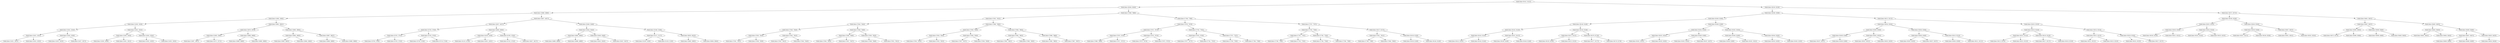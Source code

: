 digraph G{
581959799 [label="Node{data=[9141, 9141]}"]
581959799 -> 682846231
682846231 [label="Node{data=[6264, 6264]}"]
682846231 -> 107240479
107240479 [label="Node{data=[3699, 3699]}"]
107240479 -> 595480281
595480281 [label="Node{data=[1684, 1684]}"]
595480281 -> 32457081
32457081 [label="Node{data=[1628, 1628]}"]
32457081 -> 841966211
841966211 [label="Node{data=[1624, 1624]}"]
841966211 -> 378487933
378487933 [label="Node{data=[1622, 1622]}"]
378487933 -> 1196869875
1196869875 [label="Node{data=[1621, 1621]}"]
378487933 -> 1019854313
1019854313 [label="Node{data=[1623, 1623]}"]
841966211 -> 1975249801
1975249801 [label="Node{data=[1626, 1626]}"]
1975249801 -> 427554287
427554287 [label="Node{data=[1625, 1625]}"]
1975249801 -> 1746642787
1746642787 [label="Node{data=[1627, 1627]}"]
32457081 -> 432826748
432826748 [label="Node{data=[1632, 1632]}"]
432826748 -> 855715439
855715439 [label="Node{data=[1630, 1630]}"]
855715439 -> 1972597101
1972597101 [label="Node{data=[1629, 1629]}"]
855715439 -> 1082580995
1082580995 [label="Node{data=[1631, 1631]}"]
432826748 -> 981198566
981198566 [label="Node{data=[1634, 1634]}"]
981198566 -> 3392912
3392912 [label="Node{data=[1633, 1633]}"]
981198566 -> 1858454754
1858454754 [label="Node{data=[1635, 1635]}"]
595480281 -> 422881217
422881217 [label="Node{data=[3691, 3691]}"]
422881217 -> 2090675927
2090675927 [label="Node{data=[3676, 3676]}"]
2090675927 -> 1646033809
1646033809 [label="Node{data=[2560, 2560]}"]
1646033809 -> 574509540
574509540 [label="Node{data=[1897, 1897]}"]
1646033809 -> 503902413
503902413 [label="Node{data=[2571, 2571]}"]
2090675927 -> 192319053
192319053 [label="Node{data=[3689, 3689]}"]
192319053 -> 179809345
179809345 [label="Node{data=[3688, 3688]}"]
192319053 -> 1524006274
1524006274 [label="Node{data=[3690, 3690]}"]
422881217 -> 50421901
50421901 [label="Node{data=[3695, 3695]}"]
50421901 -> 1010467398
1010467398 [label="Node{data=[3693, 3693]}"]
1010467398 -> 198767652
198767652 [label="Node{data=[3692, 3692]}"]
1010467398 -> 1644929712
1644929712 [label="Node{data=[3694, 3694]}"]
50421901 -> 1778824052
1778824052 [label="Node{data=[3697, 3697]}"]
1778824052 -> 46544064
46544064 [label="Node{data=[3696, 3696]}"]
1778824052 -> 1316198760
1316198760 [label="Node{data=[3698, 3698]}"]
107240479 -> 1909636148
1909636148 [label="Node{data=[4857, 4857]}"]
1909636148 -> 781204585
781204585 [label="Node{data=[4037, 4037]}"]
781204585 -> 499350863
499350863 [label="Node{data=[3703, 3703]}"]
499350863 -> 1328090950
1328090950 [label="Node{data=[3701, 3701]}"]
1328090950 -> 738081163
738081163 [label="Node{data=[3700, 3700]}"]
1328090950 -> 77741033
77741033 [label="Node{data=[3702, 3702]}"]
499350863 -> 34412343
34412343 [label="Node{data=[3705, 3705]}"]
34412343 -> 98134799
98134799 [label="Node{data=[3704, 3704]}"]
34412343 -> 1597061214
1597061214 [label="Node{data=[3716, 3716]}"]
781204585 -> 1247358242
1247358242 [label="Node{data=[4600, 4600]}"]
1247358242 -> 537341937
537341937 [label="Node{data=[4259, 4259]}"]
537341937 -> 1850259949
1850259949 [label="Node{data=[4116, 4116]}"]
537341937 -> 955097010
955097010 [label="Node{data=[4291, 4291]}"]
1247358242 -> 1004438960
1004438960 [label="Node{data=[4765, 4765]}"]
1004438960 -> 582962589
582962589 [label="Node{data=[4742, 4742]}"]
1004438960 -> 160632822
160632822 [label="Node{data=[4817, 4817]}"]
1909636148 -> 1565987193
1565987193 [label="Node{data=[5048, 5048]}"]
1565987193 -> 317455462
317455462 [label="Node{data=[5044, 5044]}"]
317455462 -> 1247844355
1247844355 [label="Node{data=[4894, 4894]}"]
1247844355 -> 1528680966
1528680966 [label="Node{data=[4886, 4886]}"]
1247844355 -> 1050991813
1050991813 [label="Node{data=[4966, 4966]}"]
317455462 -> 1935744955
1935744955 [label="Node{data=[5046, 5046]}"]
1935744955 -> 1024401748
1024401748 [label="Node{data=[5045, 5045]}"]
1935744955 -> 137840913
137840913 [label="Node{data=[5047, 5047]}"]
1565987193 -> 275639846
275639846 [label="Node{data=[5549, 5549]}"]
275639846 -> 1795860311
1795860311 [label="Node{data=[5127, 5127]}"]
1795860311 -> 793456355
793456355 [label="Node{data=[5100, 5100]}"]
1795860311 -> 486970842
486970842 [label="Node{data=[5130, 5130]}"]
275639846 -> 1659196546
1659196546 [label="Node{data=[6033, 6033]}"]
1659196546 -> 1558931350
1558931350 [label="Node{data=[5965, 5965]}"]
1659196546 -> 715224798
715224798 [label="Node{data=[6064, 6064]}"]
682846231 -> 52465173
52465173 [label="Node{data=[7668, 7668]}"]
52465173 -> 1269406647
1269406647 [label="Node{data=[7652, 7652]}"]
1269406647 -> 1291424387
1291424387 [label="Node{data=[7644, 7644]}"]
1291424387 -> 1833900612
1833900612 [label="Node{data=[7640, 7640]}"]
1833900612 -> 1788371422
1788371422 [label="Node{data=[7620, 7620]}"]
1788371422 -> 1844128537
1844128537 [label="Node{data=[7591, 7591]}"]
1788371422 -> 1837552045
1837552045 [label="Node{data=[7639, 7639]}"]
1833900612 -> 2014210915
2014210915 [label="Node{data=[7642, 7642]}"]
2014210915 -> 1370583853
1370583853 [label="Node{data=[7641, 7641]}"]
2014210915 -> 1706441185
1706441185 [label="Node{data=[7643, 7643]}"]
1291424387 -> 1046906691
1046906691 [label="Node{data=[7648, 7648]}"]
1046906691 -> 901297823
901297823 [label="Node{data=[7646, 7646]}"]
901297823 -> 1875542814
1875542814 [label="Node{data=[7645, 7645]}"]
901297823 -> 996656695
996656695 [label="Node{data=[7647, 7647]}"]
1046906691 -> 833688199
833688199 [label="Node{data=[7650, 7650]}"]
833688199 -> 1095587424
1095587424 [label="Node{data=[7649, 7649]}"]
833688199 -> 2057629476
2057629476 [label="Node{data=[7651, 7651]}"]
1269406647 -> 2138560569
2138560569 [label="Node{data=[7660, 7660]}"]
2138560569 -> 1189861498
1189861498 [label="Node{data=[7656, 7656]}"]
1189861498 -> 1841195153
1841195153 [label="Node{data=[7654, 7654]}"]
1841195153 -> 817788877
817788877 [label="Node{data=[7653, 7653]}"]
1841195153 -> 1909049331
1909049331 [label="Node{data=[7655, 7655]}"]
1189861498 -> 1769597368
1769597368 [label="Node{data=[7658, 7658]}"]
1769597368 -> 1998450406
1998450406 [label="Node{data=[7657, 7657]}"]
1769597368 -> 878641111
878641111 [label="Node{data=[7659, 7659]}"]
2138560569 -> 194466032
194466032 [label="Node{data=[7664, 7664]}"]
194466032 -> 763710483
763710483 [label="Node{data=[7662, 7662]}"]
763710483 -> 897056155
897056155 [label="Node{data=[7661, 7661]}"]
763710483 -> 1981025445
1981025445 [label="Node{data=[7663, 7663]}"]
194466032 -> 1203094087
1203094087 [label="Node{data=[7666, 7666]}"]
1203094087 -> 1079503734
1079503734 [label="Node{data=[7665, 7665]}"]
1203094087 -> 1254510018
1254510018 [label="Node{data=[7667, 7667]}"]
52465173 -> 476119323
476119323 [label="Node{data=[7789, 7789]}"]
476119323 -> 1974427434
1974427434 [label="Node{data=[7676, 7676]}"]
1974427434 -> 182191794
182191794 [label="Node{data=[7672, 7672]}"]
182191794 -> 1921839734
1921839734 [label="Node{data=[7670, 7670]}"]
1921839734 -> 1727093989
1727093989 [label="Node{data=[7669, 7669]}"]
1921839734 -> 1772624158
1772624158 [label="Node{data=[7671, 7671]}"]
182191794 -> 61569807
61569807 [label="Node{data=[7674, 7674]}"]
61569807 -> 371271246
371271246 [label="Node{data=[7673, 7673]}"]
61569807 -> 2052806171
2052806171 [label="Node{data=[7675, 7675]}"]
1974427434 -> 1402126503
1402126503 [label="Node{data=[7762, 7762]}"]
1402126503 -> 196721369
196721369 [label="Node{data=[7678, 7678]}"]
196721369 -> 339082934
339082934 [label="Node{data=[7677, 7677]}"]
196721369 -> 889096613
889096613 [label="Node{data=[7761, 7761]}"]
1402126503 -> 1907159141
1907159141 [label="Node{data=[7787, 7787]}"]
1907159141 -> 923132923
923132923 [label="Node{data=[7763, 7763]}"]
1907159141 -> 218004451
218004451 [label="Node{data=[7788, 7788]}"]
476119323 -> 1275951224
1275951224 [label="Node{data=[7797, 7797]}"]
1275951224 -> 1513395780
1513395780 [label="Node{data=[7793, 7793]}"]
1513395780 -> 1119268034
1119268034 [label="Node{data=[7791, 7791]}"]
1119268034 -> 1038673428
1038673428 [label="Node{data=[7790, 7790]}"]
1119268034 -> 444700521
444700521 [label="Node{data=[7792, 7792]}"]
1513395780 -> 1685697739
1685697739 [label="Node{data=[7795, 7795]}"]
1685697739 -> 324977722
324977722 [label="Node{data=[7794, 7794]}"]
1685697739 -> 1778145283
1778145283 [label="Node{data=[7796, 7796]}"]
1275951224 -> 2135994506
2135994506 [label="Node{data=[9137, 9137]}"]
2135994506 -> 1453759559
1453759559 [label="Node{data=[7851, 7851]}"]
1453759559 -> 859631037
859631037 [label="Node{data=[7798, 7798]}"]
1453759559 -> 948672409
948672409 [label="Node{data=[7994, 7994]}"]
2135994506 -> 1109767394
1109767394 [label="Node{data=[9139, 9139]}"]
1109767394 -> 545475653
545475653 [label="Node{data=[9138, 9138]}"]
1109767394 -> 1946557677
1946557677 [label="Node{data=[9140, 9140]}"]
581959799 -> 282421931
282421931 [label="Node{data=[9228, 9228]}"]
282421931 -> 2142785271
2142785271 [label="Node{data=[9196, 9196]}"]
2142785271 -> 1164170273
1164170273 [label="Node{data=[9180, 9180]}"]
1164170273 -> 21387540
21387540 [label="Node{data=[9149, 9149]}"]
21387540 -> 981330853
981330853 [label="Node{data=[9145, 9145]}"]
981330853 -> 126862827
126862827 [label="Node{data=[9143, 9143]}"]
126862827 -> 1553386471
1553386471 [label="Node{data=[9142, 9142]}"]
126862827 -> 1865136024
1865136024 [label="Node{data=[9144, 9144]}"]
981330853 -> 979261723
979261723 [label="Node{data=[9147, 9147]}"]
979261723 -> 1124557606
1124557606 [label="Node{data=[9146, 9146]}"]
979261723 -> 690241874
690241874 [label="Node{data=[9148, 9148]}"]
21387540 -> 461481113
461481113 [label="Node{data=[9158, 9158]}"]
461481113 -> 1407168627
1407168627 [label="Node{data=[9151, 9151]}"]
1407168627 -> 725215101
725215101 [label="Node{data=[9150, 9150]}"]
1407168627 -> 538713497
538713497 [label="Node{data=[9152, 9152]}"]
461481113 -> 917491823
917491823 [label="Node{data=[9178, 9178]}"]
917491823 -> 417178337
417178337 [label="Node{data=[9177, 9177]}"]
917491823 -> 2084285576
2084285576 [label="Node{data=[9179, 9179]}"]
1164170273 -> 1007392323
1007392323 [label="Node{data=[9188, 9188]}"]
1007392323 -> 1953436933
1953436933 [label="Node{data=[9184, 9184]}"]
1953436933 -> 22051779
22051779 [label="Node{data=[9182, 9182]}"]
22051779 -> 539941005
539941005 [label="Node{data=[9181, 9181]}"]
22051779 -> 1089993541
1089993541 [label="Node{data=[9183, 9183]}"]
1953436933 -> 1279007075
1279007075 [label="Node{data=[9186, 9186]}"]
1279007075 -> 1320217924
1320217924 [label="Node{data=[9185, 9185]}"]
1279007075 -> 411872943
411872943 [label="Node{data=[9187, 9187]}"]
1007392323 -> 1742623528
1742623528 [label="Node{data=[9192, 9192]}"]
1742623528 -> 1258662321
1258662321 [label="Node{data=[9190, 9190]}"]
1258662321 -> 43431768
43431768 [label="Node{data=[9189, 9189]}"]
1258662321 -> 2131925107
2131925107 [label="Node{data=[9191, 9191]}"]
1742623528 -> 1791017898
1791017898 [label="Node{data=[9194, 9194]}"]
1791017898 -> 216971106
216971106 [label="Node{data=[9193, 9193]}"]
1791017898 -> 997588432
997588432 [label="Node{data=[9195, 9195]}"]
2142785271 -> 1347365837
1347365837 [label="Node{data=[9212, 9212]}"]
1347365837 -> 1014923261
1014923261 [label="Node{data=[9204, 9204]}"]
1014923261 -> 1171425975
1171425975 [label="Node{data=[9200, 9200]}"]
1171425975 -> 1373467808
1373467808 [label="Node{data=[9198, 9198]}"]
1373467808 -> 2019896341
2019896341 [label="Node{data=[9197, 9197]}"]
1373467808 -> 925574515
925574515 [label="Node{data=[9199, 9199]}"]
1171425975 -> 1727895059
1727895059 [label="Node{data=[9202, 9202]}"]
1727895059 -> 1547671064
1547671064 [label="Node{data=[9201, 9201]}"]
1727895059 -> 233507854
233507854 [label="Node{data=[9203, 9203]}"]
1014923261 -> 1669705853
1669705853 [label="Node{data=[9208, 9208]}"]
1669705853 -> 1765998352
1765998352 [label="Node{data=[9206, 9206]}"]
1765998352 -> 1240284022
1240284022 [label="Node{data=[9205, 9205]}"]
1765998352 -> 473158969
473158969 [label="Node{data=[9207, 9207]}"]
1669705853 -> 1383831706
1383831706 [label="Node{data=[9210, 9210]}"]
1383831706 -> 742344634
742344634 [label="Node{data=[9209, 9209]}"]
1383831706 -> 212467648
212467648 [label="Node{data=[9211, 9211]}"]
1347365837 -> 238119281
238119281 [label="Node{data=[9220, 9220]}"]
238119281 -> 8425317
8425317 [label="Node{data=[9216, 9216]}"]
8425317 -> 1448348248
1448348248 [label="Node{data=[9214, 9214]}"]
1448348248 -> 364947629
364947629 [label="Node{data=[9213, 9213]}"]
1448348248 -> 280961413
280961413 [label="Node{data=[9215, 9215]}"]
8425317 -> 348155728
348155728 [label="Node{data=[9218, 9218]}"]
348155728 -> 1647354202
1647354202 [label="Node{data=[9217, 9217]}"]
348155728 -> 1915091057
1915091057 [label="Node{data=[9219, 9219]}"]
238119281 -> 469716153
469716153 [label="Node{data=[9224, 9224]}"]
469716153 -> 206707321
206707321 [label="Node{data=[9222, 9222]}"]
206707321 -> 1796165848
1796165848 [label="Node{data=[9221, 9221]}"]
206707321 -> 917818296
917818296 [label="Node{data=[9223, 9223]}"]
469716153 -> 1473237843
1473237843 [label="Node{data=[9226, 9226]}"]
1473237843 -> 1272093185
1272093185 [label="Node{data=[9225, 9225]}"]
1473237843 -> 1514834483
1514834483 [label="Node{data=[9227, 9227]}"]
282421931 -> 1244881865
1244881865 [label="Node{data=[9372, 9372]}"]
1244881865 -> 1674536087
1674536087 [label="Node{data=[9236, 9236]}"]
1674536087 -> 1007876221
1007876221 [label="Node{data=[9232, 9232]}"]
1007876221 -> 839378654
839378654 [label="Node{data=[9230, 9230]}"]
839378654 -> 1669068412
1669068412 [label="Node{data=[9229, 9229]}"]
839378654 -> 2072567128
2072567128 [label="Node{data=[9231, 9231]}"]
1007876221 -> 1349649220
1349649220 [label="Node{data=[9234, 9234]}"]
1349649220 -> 1573797506
1573797506 [label="Node{data=[9233, 9233]}"]
1349649220 -> 1631251281
1631251281 [label="Node{data=[9235, 9235]}"]
1674536087 -> 1558550579
1558550579 [label="Node{data=[9240, 9240]}"]
1558550579 -> 483248328
483248328 [label="Node{data=[9238, 9238]}"]
483248328 -> 819711997
819711997 [label="Node{data=[9237, 9237]}"]
483248328 -> 101571284
101571284 [label="Node{data=[9239, 9239]}"]
1558550579 -> 1993997862
1993997862 [label="Node{data=[9307, 9307]}"]
1993997862 -> 77652925
77652925 [label="Node{data=[9301, 9301]}"]
1993997862 -> 1785356531
1785356531 [label="Node{data=[9333, 9333]}"]
1244881865 -> 47827984
47827984 [label="Node{data=[9401, 9401]}"]
47827984 -> 1002973859
1002973859 [label="Node{data=[9397, 9397]}"]
1002973859 -> 947297132
947297132 [label="Node{data=[9395, 9395]}"]
947297132 -> 19007849
19007849 [label="Node{data=[9373, 9373]}"]
947297132 -> 1297611793
1297611793 [label="Node{data=[9396, 9396]}"]
1002973859 -> 934300202
934300202 [label="Node{data=[9399, 9399]}"]
934300202 -> 999361099
999361099 [label="Node{data=[9398, 9398]}"]
934300202 -> 719922449
719922449 [label="Node{data=[9400, 9400]}"]
47827984 -> 1479336745
1479336745 [label="Node{data=[9405, 9405]}"]
1479336745 -> 1844974364
1844974364 [label="Node{data=[9403, 9403]}"]
1844974364 -> 1586007994
1586007994 [label="Node{data=[9402, 9402]}"]
1844974364 -> 1026226391
1026226391 [label="Node{data=[9404, 9404]}"]
1479336745 -> 35680752
35680752 [label="Node{data=[9409, 9409]}"]
35680752 -> 804123227
804123227 [label="Node{data=[9407, 9407]}"]
804123227 -> 897736003
897736003 [label="Node{data=[9406, 9406]}"]
804123227 -> 1602545508
1602545508 [label="Node{data=[9408, 9408]}"]
35680752 -> 1588245141
1588245141 [label="Node{data=[9435, 9435]}"]
1588245141 -> 513145905
513145905 [label="Node{data=[9454, 9454]}"]
}